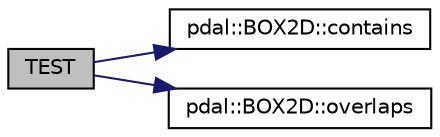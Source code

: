 digraph "TEST"
{
  edge [fontname="Helvetica",fontsize="10",labelfontname="Helvetica",labelfontsize="10"];
  node [fontname="Helvetica",fontsize="10",shape=record];
  rankdir="LR";
  Node1 [label="TEST",height=0.2,width=0.4,color="black", fillcolor="grey75", style="filled", fontcolor="black"];
  Node1 -> Node2 [color="midnightblue",fontsize="10",style="solid",fontname="Helvetica"];
  Node2 [label="pdal::BOX2D::contains",height=0.2,width=0.4,color="black", fillcolor="white", style="filled",URL="$classpdal_1_1BOX2D.html#a1bddea4a0dd77fc736a9ed837f291fb0"];
  Node1 -> Node3 [color="midnightblue",fontsize="10",style="solid",fontname="Helvetica"];
  Node3 [label="pdal::BOX2D::overlaps",height=0.2,width=0.4,color="black", fillcolor="white", style="filled",URL="$classpdal_1_1BOX2D.html#a08a778401e09bf4e6373a3ecc0ad6d3d"];
}
